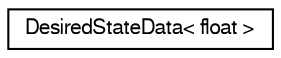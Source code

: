 digraph "Graphical Class Hierarchy"
{
  edge [fontname="FreeSans",fontsize="10",labelfontname="FreeSans",labelfontsize="10"];
  node [fontname="FreeSans",fontsize="10",shape=record];
  rankdir="LR";
  Node1 [label="DesiredStateData\< float \>",height=0.2,width=0.4,color="black", fillcolor="white", style="filled",URL="$d5/dc1/struct_desired_state_data.html"];
}
